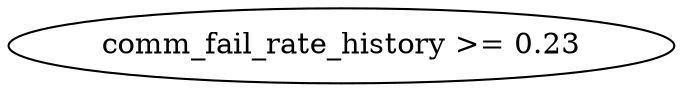 digraph G {
	graph [bb="0,0,256.08,36",
		dpi=78
	];
	node [label="\N"];
	1	 [height=0.5,
		label="comm_fail_rate_history >= 0.23",
		pos="128.04,18",
		width=3.5566];
}
